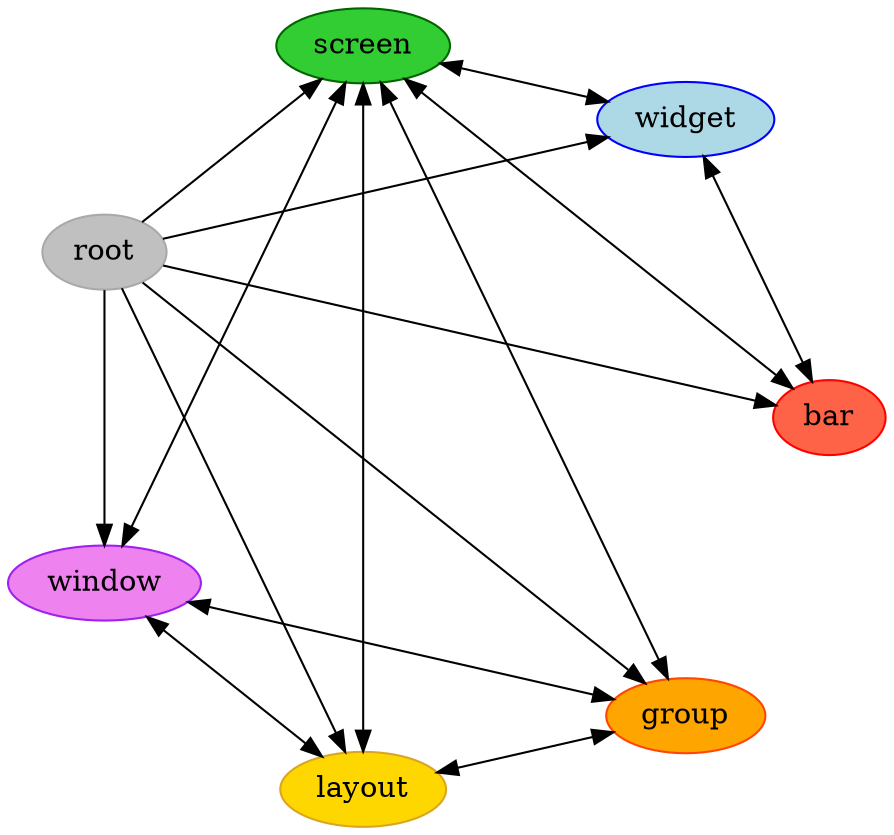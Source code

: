 digraph G {
    layout = circo;
    root = "root";
    splines = true;

    node [style="filled", color=DarkGray, fillcolor=Gray, label="root"];
    root;

    node [style="filled", color=Red, fillcolor=Tomato, label="bar"];
    bar;

    node [style="filled", color=OrangeRed, fillcolor=Orange, label="group"];
    group;

    node [style="filled", color=Goldenrod, fillcolor=Gold, label="layout"]
    layout;

    node [style="filled", color=DarkGreen, fillcolor=LimeGreen, label="screen"];
    screen;

    node [style="filled", color=Blue, fillcolor=LightBlue, label="widget"];
    widget;

    node [style="filled", color=Purple, fillcolor=Violet, label="window"];
    window;

    root -> bar;
    root -> group;
    root -> layout;
    root -> screen;
    root -> widget;
    root -> window;

    bar -> screen [dir=both];
    bar -> widget [dir=both];

    group -> layout [dir=both];
    group -> screen [dir=both];
    group -> window [dir=both];

    layout -> screen [dir=both];
    layout -> window [dir=both];

    screen -> window [dir=both];
    screen -> widget [dir=both];
}
